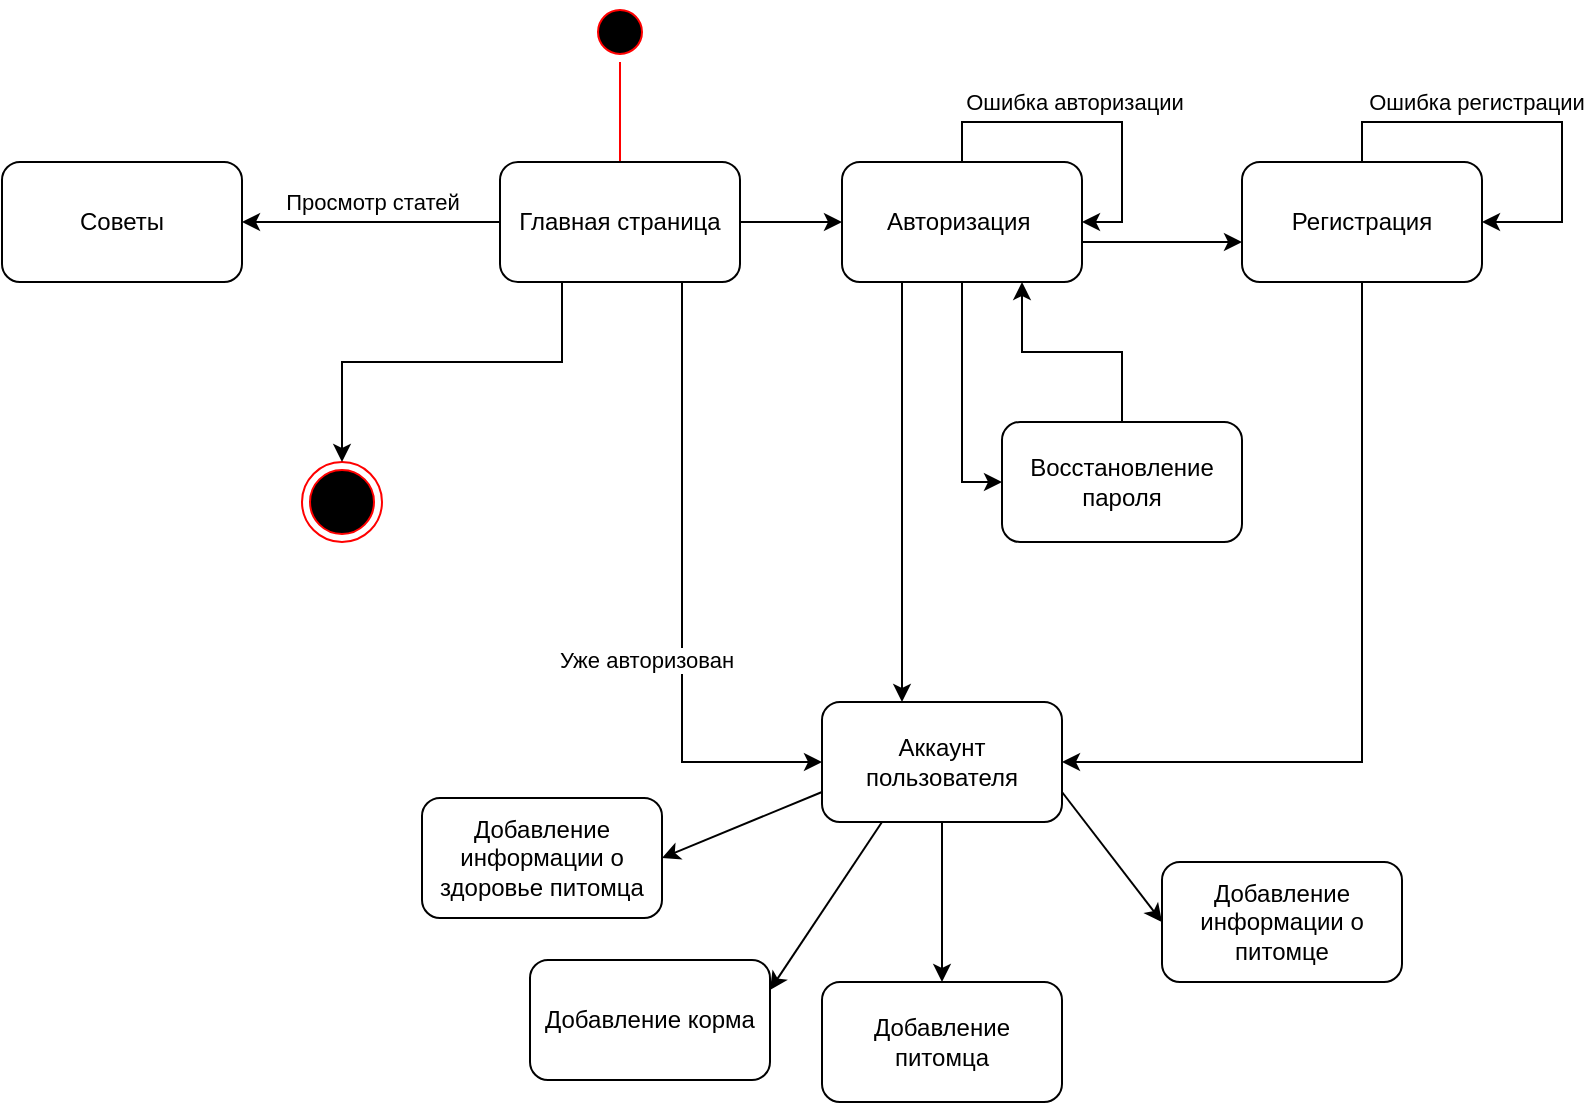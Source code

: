 <mxfile version="24.0.0" type="device">
  <diagram name="Страница 1" id="DHI604aAXRw6WHO_lOsM">
    <mxGraphModel dx="1050" dy="569" grid="0" gridSize="10" guides="1" tooltips="1" connect="1" arrows="1" fold="1" page="0" pageScale="1" pageWidth="827" pageHeight="1169" math="0" shadow="0">
      <root>
        <mxCell id="0" />
        <mxCell id="1" parent="0" />
        <mxCell id="Jh0rZtJ__4ndGkgRge28-1" value="" style="ellipse;html=1;shape=startState;fillColor=#000000;strokeColor=#ff0000;" parent="1" vertex="1">
          <mxGeometry x="384" y="40" width="30" height="30" as="geometry" />
        </mxCell>
        <mxCell id="Jh0rZtJ__4ndGkgRge28-2" value="" style="edgeStyle=orthogonalEdgeStyle;html=1;verticalAlign=bottom;endArrow=open;endSize=8;strokeColor=#ff0000;rounded=0;entryX=0.5;entryY=0;entryDx=0;entryDy=0;" parent="1" source="Jh0rZtJ__4ndGkgRge28-1" target="Jh0rZtJ__4ndGkgRge28-11" edge="1">
          <mxGeometry relative="1" as="geometry">
            <mxPoint x="399" y="130" as="targetPoint" />
            <Array as="points">
              <mxPoint x="399" y="160" />
            </Array>
          </mxGeometry>
        </mxCell>
        <mxCell id="Jh0rZtJ__4ndGkgRge28-3" value="" style="ellipse;html=1;shape=endState;fillColor=#000000;strokeColor=#ff0000;" parent="1" vertex="1">
          <mxGeometry x="240" y="270" width="40" height="40" as="geometry" />
        </mxCell>
        <mxCell id="Jh0rZtJ__4ndGkgRge28-4" style="edgeStyle=orthogonalEdgeStyle;rounded=0;orthogonalLoop=1;jettySize=auto;html=1;" parent="1" source="Jh0rZtJ__4ndGkgRge28-11" target="Jh0rZtJ__4ndGkgRge28-17" edge="1">
          <mxGeometry relative="1" as="geometry" />
        </mxCell>
        <mxCell id="Jh0rZtJ__4ndGkgRge28-5" value="" style="edgeStyle=orthogonalEdgeStyle;rounded=0;orthogonalLoop=1;jettySize=auto;html=1;" parent="1" source="Jh0rZtJ__4ndGkgRge28-11" target="Jh0rZtJ__4ndGkgRge28-18" edge="1">
          <mxGeometry relative="1" as="geometry">
            <Array as="points">
              <mxPoint x="290" y="150" />
              <mxPoint x="290" y="150" />
            </Array>
          </mxGeometry>
        </mxCell>
        <mxCell id="Jh0rZtJ__4ndGkgRge28-6" value="Просмотр статей" style="edgeLabel;html=1;align=center;verticalAlign=middle;resizable=0;points=[];" parent="Jh0rZtJ__4ndGkgRge28-5" vertex="1" connectable="0">
          <mxGeometry x="-0.248" y="1" relative="1" as="geometry">
            <mxPoint x="-16" y="-11" as="offset" />
          </mxGeometry>
        </mxCell>
        <mxCell id="Jh0rZtJ__4ndGkgRge28-7" style="edgeStyle=orthogonalEdgeStyle;rounded=0;orthogonalLoop=1;jettySize=auto;html=1;entryX=0;entryY=0.5;entryDx=0;entryDy=0;" parent="1" source="Jh0rZtJ__4ndGkgRge28-11" target="Jh0rZtJ__4ndGkgRge28-15" edge="1">
          <mxGeometry relative="1" as="geometry">
            <Array as="points">
              <mxPoint x="430" y="420" />
            </Array>
          </mxGeometry>
        </mxCell>
        <mxCell id="Jh0rZtJ__4ndGkgRge28-8" value="Уже авторизован" style="edgeLabel;html=1;align=center;verticalAlign=middle;resizable=0;points=[];" parent="Jh0rZtJ__4ndGkgRge28-7" vertex="1" connectable="0">
          <mxGeometry x="0.254" y="4" relative="1" as="geometry">
            <mxPoint x="-22" y="-6" as="offset" />
          </mxGeometry>
        </mxCell>
        <mxCell id="Jh0rZtJ__4ndGkgRge28-10" style="edgeStyle=orthogonalEdgeStyle;rounded=0;orthogonalLoop=1;jettySize=auto;html=1;entryX=0.5;entryY=0;entryDx=0;entryDy=0;" parent="1" source="Jh0rZtJ__4ndGkgRge28-11" target="Jh0rZtJ__4ndGkgRge28-3" edge="1">
          <mxGeometry relative="1" as="geometry">
            <Array as="points">
              <mxPoint x="370" y="220" />
              <mxPoint x="260" y="220" />
            </Array>
          </mxGeometry>
        </mxCell>
        <mxCell id="Jh0rZtJ__4ndGkgRge28-11" value="Главная страница" style="rounded=1;whiteSpace=wrap;html=1;" parent="1" vertex="1">
          <mxGeometry x="339" y="120" width="120" height="60" as="geometry" />
        </mxCell>
        <mxCell id="pNX_trjvlXW6KyRSdp9H-1" value="" style="edgeStyle=orthogonalEdgeStyle;rounded=0;orthogonalLoop=1;jettySize=auto;html=1;" edge="1" parent="1" source="Jh0rZtJ__4ndGkgRge28-15" target="1Hymycf-C8EcsCas7X0v-2">
          <mxGeometry relative="1" as="geometry" />
        </mxCell>
        <mxCell id="Jh0rZtJ__4ndGkgRge28-15" value="Аккаунт пользователя" style="rounded=1;whiteSpace=wrap;html=1;" parent="1" vertex="1">
          <mxGeometry x="500" y="390" width="120" height="60" as="geometry" />
        </mxCell>
        <mxCell id="Jh0rZtJ__4ndGkgRge28-16" style="edgeStyle=orthogonalEdgeStyle;rounded=0;orthogonalLoop=1;jettySize=auto;html=1;" parent="1" source="Jh0rZtJ__4ndGkgRge28-17" edge="1">
          <mxGeometry relative="1" as="geometry">
            <mxPoint x="540" y="390" as="targetPoint" />
            <Array as="points">
              <mxPoint x="540" y="390" />
            </Array>
          </mxGeometry>
        </mxCell>
        <mxCell id="Jh0rZtJ__4ndGkgRge28-28" value="" style="edgeStyle=orthogonalEdgeStyle;rounded=0;orthogonalLoop=1;jettySize=auto;html=1;" parent="1" source="Jh0rZtJ__4ndGkgRge28-17" target="Jh0rZtJ__4ndGkgRge28-27" edge="1">
          <mxGeometry relative="1" as="geometry">
            <Array as="points">
              <mxPoint x="670" y="160" />
              <mxPoint x="670" y="160" />
            </Array>
          </mxGeometry>
        </mxCell>
        <mxCell id="Jh0rZtJ__4ndGkgRge28-33" value="" style="edgeStyle=orthogonalEdgeStyle;rounded=0;orthogonalLoop=1;jettySize=auto;html=1;entryX=0;entryY=0.5;entryDx=0;entryDy=0;" parent="1" source="Jh0rZtJ__4ndGkgRge28-17" target="Jh0rZtJ__4ndGkgRge28-32" edge="1">
          <mxGeometry relative="1" as="geometry" />
        </mxCell>
        <mxCell id="Jh0rZtJ__4ndGkgRge28-17" value="Авторизация&amp;nbsp;" style="rounded=1;whiteSpace=wrap;html=1;" parent="1" vertex="1">
          <mxGeometry x="510" y="120" width="120" height="60" as="geometry" />
        </mxCell>
        <mxCell id="Jh0rZtJ__4ndGkgRge28-18" value="Советы" style="rounded=1;whiteSpace=wrap;html=1;" parent="1" vertex="1">
          <mxGeometry x="90" y="120" width="120" height="60" as="geometry" />
        </mxCell>
        <mxCell id="Jh0rZtJ__4ndGkgRge28-20" style="edgeStyle=orthogonalEdgeStyle;rounded=0;orthogonalLoop=1;jettySize=auto;html=1;" parent="1" source="Jh0rZtJ__4ndGkgRge28-17" edge="1">
          <mxGeometry relative="1" as="geometry">
            <mxPoint x="630" y="150" as="targetPoint" />
            <Array as="points">
              <mxPoint x="570" y="100" />
              <mxPoint x="650" y="100" />
              <mxPoint x="650" y="150" />
            </Array>
          </mxGeometry>
        </mxCell>
        <mxCell id="Jh0rZtJ__4ndGkgRge28-21" value="Ошибка авторизации" style="edgeLabel;html=1;align=center;verticalAlign=middle;resizable=0;points=[];" parent="Jh0rZtJ__4ndGkgRge28-20" vertex="1" connectable="0">
          <mxGeometry x="-0.114" y="-3" relative="1" as="geometry">
            <mxPoint y="-13" as="offset" />
          </mxGeometry>
        </mxCell>
        <mxCell id="Jh0rZtJ__4ndGkgRge28-25" value="Добавление информации о питомце" style="whiteSpace=wrap;html=1;rounded=1;" parent="1" vertex="1">
          <mxGeometry x="670" y="470" width="120" height="60" as="geometry" />
        </mxCell>
        <mxCell id="Jh0rZtJ__4ndGkgRge28-31" style="edgeStyle=orthogonalEdgeStyle;rounded=0;orthogonalLoop=1;jettySize=auto;html=1;entryX=1;entryY=0.5;entryDx=0;entryDy=0;" parent="1" source="Jh0rZtJ__4ndGkgRge28-27" target="Jh0rZtJ__4ndGkgRge28-15" edge="1">
          <mxGeometry relative="1" as="geometry">
            <Array as="points">
              <mxPoint x="770" y="420" />
            </Array>
          </mxGeometry>
        </mxCell>
        <mxCell id="Jh0rZtJ__4ndGkgRge28-27" value="Регистрация" style="whiteSpace=wrap;html=1;rounded=1;" parent="1" vertex="1">
          <mxGeometry x="710" y="120" width="120" height="60" as="geometry" />
        </mxCell>
        <mxCell id="Jh0rZtJ__4ndGkgRge28-29" style="edgeStyle=orthogonalEdgeStyle;rounded=0;orthogonalLoop=1;jettySize=auto;html=1;entryX=1;entryY=0.5;entryDx=0;entryDy=0;" parent="1" source="Jh0rZtJ__4ndGkgRge28-27" target="Jh0rZtJ__4ndGkgRge28-27" edge="1">
          <mxGeometry relative="1" as="geometry">
            <Array as="points">
              <mxPoint x="770" y="100" />
              <mxPoint x="870" y="100" />
              <mxPoint x="870" y="150" />
            </Array>
          </mxGeometry>
        </mxCell>
        <mxCell id="Jh0rZtJ__4ndGkgRge28-30" value="Ошибка регистрации" style="edgeLabel;html=1;align=center;verticalAlign=middle;resizable=0;points=[];" parent="Jh0rZtJ__4ndGkgRge28-29" vertex="1" connectable="0">
          <mxGeometry x="-0.191" y="-2" relative="1" as="geometry">
            <mxPoint x="-8" y="-12" as="offset" />
          </mxGeometry>
        </mxCell>
        <mxCell id="Jh0rZtJ__4ndGkgRge28-34" style="edgeStyle=orthogonalEdgeStyle;rounded=0;orthogonalLoop=1;jettySize=auto;html=1;entryX=0.75;entryY=1;entryDx=0;entryDy=0;" parent="1" source="Jh0rZtJ__4ndGkgRge28-32" target="Jh0rZtJ__4ndGkgRge28-17" edge="1">
          <mxGeometry relative="1" as="geometry">
            <Array as="points">
              <mxPoint x="650" y="215" />
              <mxPoint x="600" y="215" />
            </Array>
          </mxGeometry>
        </mxCell>
        <mxCell id="Jh0rZtJ__4ndGkgRge28-32" value="Восстановление пароля" style="whiteSpace=wrap;html=1;rounded=1;" parent="1" vertex="1">
          <mxGeometry x="590" y="250" width="120" height="60" as="geometry" />
        </mxCell>
        <mxCell id="1Hymycf-C8EcsCas7X0v-2" value="Добавление питомца" style="whiteSpace=wrap;html=1;rounded=1;" parent="1" vertex="1">
          <mxGeometry x="500" y="530" width="120" height="60" as="geometry" />
        </mxCell>
        <mxCell id="pNX_trjvlXW6KyRSdp9H-2" value="Добавление корма" style="rounded=1;whiteSpace=wrap;html=1;" vertex="1" parent="1">
          <mxGeometry x="354" y="519" width="120" height="60" as="geometry" />
        </mxCell>
        <mxCell id="pNX_trjvlXW6KyRSdp9H-3" value="Добавление информации о здоровье питомца" style="rounded=1;whiteSpace=wrap;html=1;" vertex="1" parent="1">
          <mxGeometry x="300" y="438" width="120" height="60" as="geometry" />
        </mxCell>
        <mxCell id="pNX_trjvlXW6KyRSdp9H-4" value="" style="endArrow=classic;html=1;rounded=0;exitX=0;exitY=0.75;exitDx=0;exitDy=0;entryX=1;entryY=0.5;entryDx=0;entryDy=0;" edge="1" parent="1" source="Jh0rZtJ__4ndGkgRge28-15" target="pNX_trjvlXW6KyRSdp9H-3">
          <mxGeometry width="50" height="50" relative="1" as="geometry">
            <mxPoint x="465" y="360" as="sourcePoint" />
            <mxPoint x="515" y="310" as="targetPoint" />
          </mxGeometry>
        </mxCell>
        <mxCell id="pNX_trjvlXW6KyRSdp9H-5" value="" style="endArrow=classic;html=1;rounded=0;exitX=0.25;exitY=1;exitDx=0;exitDy=0;entryX=1;entryY=0.25;entryDx=0;entryDy=0;" edge="1" parent="1" source="Jh0rZtJ__4ndGkgRge28-15" target="pNX_trjvlXW6KyRSdp9H-2">
          <mxGeometry width="50" height="50" relative="1" as="geometry">
            <mxPoint x="465" y="360" as="sourcePoint" />
            <mxPoint x="515" y="310" as="targetPoint" />
          </mxGeometry>
        </mxCell>
        <mxCell id="pNX_trjvlXW6KyRSdp9H-6" value="" style="endArrow=classic;html=1;rounded=0;exitX=1;exitY=0.75;exitDx=0;exitDy=0;entryX=0;entryY=0.5;entryDx=0;entryDy=0;" edge="1" parent="1" source="Jh0rZtJ__4ndGkgRge28-15" target="Jh0rZtJ__4ndGkgRge28-25">
          <mxGeometry width="50" height="50" relative="1" as="geometry">
            <mxPoint x="465" y="351" as="sourcePoint" />
            <mxPoint x="515" y="301" as="targetPoint" />
          </mxGeometry>
        </mxCell>
      </root>
    </mxGraphModel>
  </diagram>
</mxfile>
